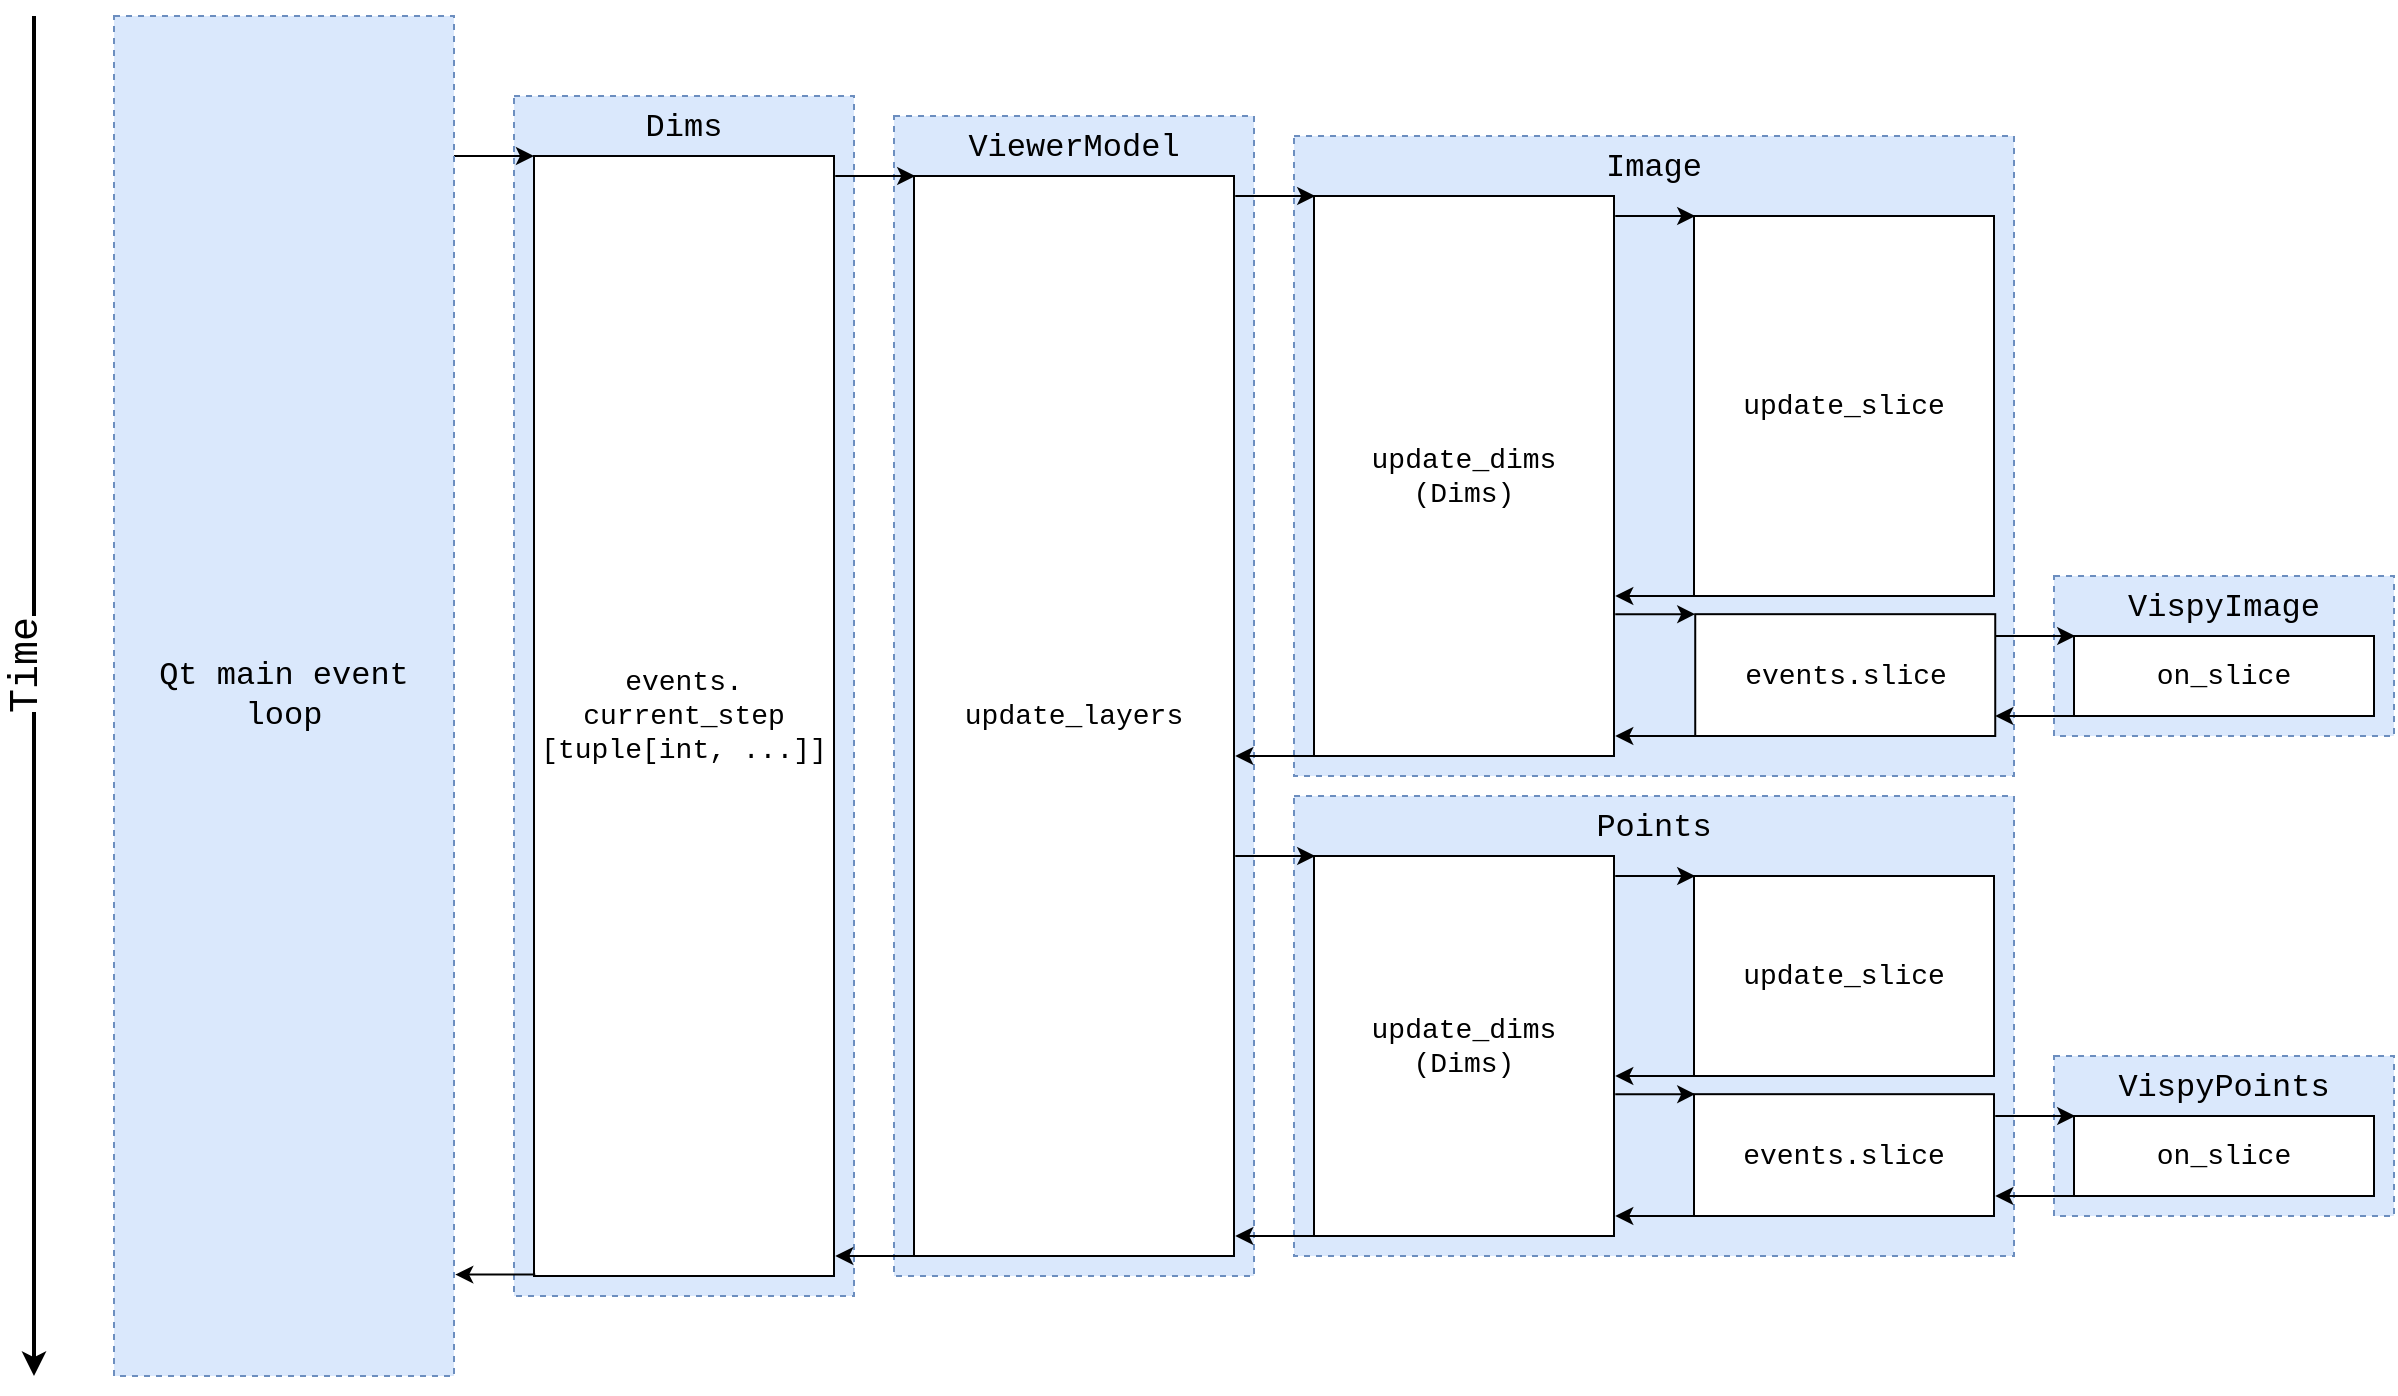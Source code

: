 <mxfile version="20.3.1" type="github"><diagram id="Yj_vzEqTpsTSU6RkFpzm" name="Page-1"><mxGraphModel dx="1426" dy="801" grid="1" gridSize="10" guides="1" tooltips="1" connect="1" arrows="1" fold="1" page="1" pageScale="1" pageWidth="850" pageHeight="1100" math="0" shadow="0"><root><mxCell id="0"/><mxCell id="1" parent="0"/><mxCell id="6yyRVk2ILkX0JGuf4gln-77" value="VispyPoints" style="rounded=0;whiteSpace=wrap;html=1;verticalAlign=top;align=center;spacingLeft=0;spacingTop=0;dashed=1;fillColor=#dae8fc;strokeColor=#6c8ebf;fontSize=16;fontFamily=Courier New;" parent="1" vertex="1"><mxGeometry x="1050" y="580" width="170" height="80" as="geometry"/></mxCell><mxCell id="6yyRVk2ILkX0JGuf4gln-20" value="VispyImage" style="rounded=0;whiteSpace=wrap;html=1;verticalAlign=top;align=center;spacingLeft=0;spacingTop=0;dashed=1;fillColor=#dae8fc;strokeColor=#6c8ebf;fontSize=16;fontFamily=Courier New;" parent="1" vertex="1"><mxGeometry x="1050" y="340" width="170" height="80" as="geometry"/></mxCell><mxCell id="6yyRVk2ILkX0JGuf4gln-4" value="ViewerModel" style="rounded=0;whiteSpace=wrap;html=1;verticalAlign=top;align=center;spacingLeft=0;spacingTop=0;dashed=1;fillColor=#dae8fc;strokeColor=#6c8ebf;fontSize=16;fontFamily=Courier New;" parent="1" vertex="1"><mxGeometry x="470" y="110" width="180" height="580" as="geometry"/></mxCell><mxCell id="6yyRVk2ILkX0JGuf4gln-6" value="update_layers" style="rounded=0;whiteSpace=wrap;html=1;fontSize=14;fontFamily=Courier New;" parent="1" vertex="1"><mxGeometry x="480" y="140" width="160" height="540" as="geometry"/></mxCell><mxCell id="6yyRVk2ILkX0JGuf4gln-2" value="Dims" style="rounded=0;whiteSpace=wrap;html=1;verticalAlign=top;align=center;spacingLeft=0;spacingTop=0;dashed=1;fillColor=#dae8fc;strokeColor=#6c8ebf;fontSize=16;fontFamily=Courier New;" parent="1" vertex="1"><mxGeometry x="280" y="100" width="170" height="600" as="geometry"/></mxCell><mxCell id="6yyRVk2ILkX0JGuf4gln-3" value="events.&lt;br style=&quot;font-size: 14px;&quot;&gt;current_step&lt;br style=&quot;font-size: 14px;&quot;&gt;[tuple[int, ...]]" style="rounded=0;whiteSpace=wrap;html=1;fontSize=14;fontFamily=Courier New;" parent="1" vertex="1"><mxGeometry x="290" y="130" width="150" height="560" as="geometry"/></mxCell><mxCell id="6yyRVk2ILkX0JGuf4gln-7" value="Image" style="rounded=0;whiteSpace=wrap;html=1;verticalAlign=top;align=center;spacingLeft=0;spacingTop=0;dashed=1;fillColor=#dae8fc;strokeColor=#6c8ebf;fontSize=16;fontFamily=Courier New;" parent="1" vertex="1"><mxGeometry x="670" y="120" width="360" height="320" as="geometry"/></mxCell><mxCell id="6yyRVk2ILkX0JGuf4gln-5" value="update_dims&lt;br style=&quot;font-size: 14px;&quot;&gt;(Dims)" style="rounded=0;whiteSpace=wrap;html=1;fontSize=14;fontFamily=Courier New;" parent="1" vertex="1"><mxGeometry x="680" y="150" width="150" height="280" as="geometry"/></mxCell><mxCell id="6yyRVk2ILkX0JGuf4gln-10" value="update_slice" style="rounded=0;whiteSpace=wrap;html=1;fontSize=14;fontFamily=Courier New;" parent="1" vertex="1"><mxGeometry x="870" y="160" width="150" height="190" as="geometry"/></mxCell><mxCell id="6yyRVk2ILkX0JGuf4gln-17" value="events.slice" style="rounded=0;whiteSpace=wrap;html=1;fontSize=14;fontFamily=Courier New;" parent="1" vertex="1"><mxGeometry x="870.62" y="359.09" width="150" height="60.91" as="geometry"/></mxCell><mxCell id="6yyRVk2ILkX0JGuf4gln-54" value="" style="endArrow=classic;html=1;rounded=0;fontFamily=Courier New;" parent="1" edge="1"><mxGeometry width="50" height="50" relative="1" as="geometry"><mxPoint x="250.0" y="130" as="sourcePoint"/><mxPoint x="290.0" y="130" as="targetPoint"/></mxGeometry></mxCell><mxCell id="6yyRVk2ILkX0JGuf4gln-55" value="" style="endArrow=classic;html=1;rounded=0;fontFamily=Courier New;" parent="1" edge="1"><mxGeometry width="50" height="50" relative="1" as="geometry"><mxPoint x="440.62" y="140" as="sourcePoint"/><mxPoint x="480.62" y="140" as="targetPoint"/></mxGeometry></mxCell><mxCell id="6yyRVk2ILkX0JGuf4gln-56" value="" style="endArrow=classic;html=1;rounded=0;fontFamily=Courier New;" parent="1" edge="1"><mxGeometry width="50" height="50" relative="1" as="geometry"><mxPoint x="640.62" y="150" as="sourcePoint"/><mxPoint x="680.62" y="150" as="targetPoint"/></mxGeometry></mxCell><mxCell id="6yyRVk2ILkX0JGuf4gln-59" value="" style="endArrow=classic;html=1;rounded=0;fontFamily=Courier New;" parent="1" edge="1"><mxGeometry width="50" height="50" relative="1" as="geometry"><mxPoint x="830.62" y="160.0" as="sourcePoint"/><mxPoint x="870.62" y="160.0" as="targetPoint"/></mxGeometry></mxCell><mxCell id="6yyRVk2ILkX0JGuf4gln-60" value="" style="endArrow=classic;html=1;rounded=0;fontFamily=Courier New;" parent="1" edge="1"><mxGeometry width="50" height="50" relative="1" as="geometry"><mxPoint x="1020.62" y="370.0" as="sourcePoint"/><mxPoint x="1060.62" y="370.0" as="targetPoint"/></mxGeometry></mxCell><mxCell id="6yyRVk2ILkX0JGuf4gln-61" value="" style="endArrow=classic;html=1;rounded=0;fontFamily=Courier New;" parent="1" edge="1"><mxGeometry width="50" height="50" relative="1" as="geometry"><mxPoint x="1060.62" y="410.0" as="sourcePoint"/><mxPoint x="1020.62" y="410" as="targetPoint"/></mxGeometry></mxCell><mxCell id="6yyRVk2ILkX0JGuf4gln-62" value="" style="endArrow=classic;html=1;rounded=0;fontFamily=Courier New;" parent="1" edge="1"><mxGeometry width="50" height="50" relative="1" as="geometry"><mxPoint x="870.62" y="420.0" as="sourcePoint"/><mxPoint x="830.62" y="420.0" as="targetPoint"/></mxGeometry></mxCell><mxCell id="6yyRVk2ILkX0JGuf4gln-65" value="" style="endArrow=classic;html=1;rounded=0;fontFamily=Courier New;" parent="1" edge="1"><mxGeometry width="50" height="50" relative="1" as="geometry"><mxPoint x="830.62" y="359.09" as="sourcePoint"/><mxPoint x="870.62" y="359.09" as="targetPoint"/></mxGeometry></mxCell><mxCell id="6yyRVk2ILkX0JGuf4gln-68" value="" style="endArrow=classic;html=1;rounded=0;fontFamily=Courier New;" parent="1" edge="1"><mxGeometry width="50" height="50" relative="1" as="geometry"><mxPoint x="680.62" y="430.0" as="sourcePoint"/><mxPoint x="640.62" y="430.0" as="targetPoint"/></mxGeometry></mxCell><mxCell id="6yyRVk2ILkX0JGuf4gln-69" value="" style="endArrow=classic;html=1;rounded=0;fontFamily=Courier New;" parent="1" edge="1"><mxGeometry width="50" height="50" relative="1" as="geometry"><mxPoint x="480.63" y="680.0" as="sourcePoint"/><mxPoint x="440.63" y="680.0" as="targetPoint"/></mxGeometry></mxCell><mxCell id="6yyRVk2ILkX0JGuf4gln-70" value="" style="endArrow=classic;html=1;rounded=0;fontFamily=Courier New;" parent="1" edge="1"><mxGeometry width="50" height="50" relative="1" as="geometry"><mxPoint x="290.63" y="689.31" as="sourcePoint"/><mxPoint x="250.63" y="689.31" as="targetPoint"/></mxGeometry></mxCell><mxCell id="6yyRVk2ILkX0JGuf4gln-75" value="" style="endArrow=classic;html=1;rounded=0;fontFamily=Courier New;" parent="1" edge="1"><mxGeometry width="50" height="50" relative="1" as="geometry"><mxPoint x="870.62" y="350" as="sourcePoint"/><mxPoint x="830.62" y="350" as="targetPoint"/></mxGeometry></mxCell><mxCell id="6yyRVk2ILkX0JGuf4gln-79" value="Points" style="rounded=0;whiteSpace=wrap;html=1;verticalAlign=top;align=center;spacingLeft=0;spacingTop=0;dashed=1;fillColor=#dae8fc;strokeColor=#6c8ebf;fontSize=16;fontFamily=Courier New;" parent="1" vertex="1"><mxGeometry x="670" y="450" width="360" height="230" as="geometry"/></mxCell><mxCell id="6yyRVk2ILkX0JGuf4gln-80" value="update_dims&lt;br&gt;(Dims)" style="rounded=0;whiteSpace=wrap;html=1;fontSize=14;fontFamily=Courier New;" parent="1" vertex="1"><mxGeometry x="680" y="480" width="150" height="190" as="geometry"/></mxCell><mxCell id="6yyRVk2ILkX0JGuf4gln-83" value="update_slice" style="rounded=0;whiteSpace=wrap;html=1;fontSize=14;fontFamily=Courier New;" parent="1" vertex="1"><mxGeometry x="870" y="490" width="150" height="100" as="geometry"/></mxCell><mxCell id="6yyRVk2ILkX0JGuf4gln-84" value="events.slice" style="rounded=0;whiteSpace=wrap;html=1;fontSize=14;fontFamily=Courier New;" parent="1" vertex="1"><mxGeometry x="870" y="599.09" width="150" height="60.91" as="geometry"/></mxCell><mxCell id="6yyRVk2ILkX0JGuf4gln-88" value="" style="endArrow=classic;html=1;rounded=0;fontFamily=Courier New;" parent="1" edge="1"><mxGeometry width="50" height="50" relative="1" as="geometry"><mxPoint x="830.62" y="490" as="sourcePoint"/><mxPoint x="870.62" y="490" as="targetPoint"/></mxGeometry></mxCell><mxCell id="6yyRVk2ILkX0JGuf4gln-89" value="" style="endArrow=classic;html=1;rounded=0;fontFamily=Courier New;" parent="1" edge="1"><mxGeometry width="50" height="50" relative="1" as="geometry"><mxPoint x="1020.62" y="610" as="sourcePoint"/><mxPoint x="1060.62" y="610" as="targetPoint"/></mxGeometry></mxCell><mxCell id="6yyRVk2ILkX0JGuf4gln-90" value="" style="endArrow=classic;html=1;rounded=0;fontFamily=Courier New;" parent="1" edge="1"><mxGeometry width="50" height="50" relative="1" as="geometry"><mxPoint x="1060.62" y="650" as="sourcePoint"/><mxPoint x="1020.62" y="650" as="targetPoint"/></mxGeometry></mxCell><mxCell id="6yyRVk2ILkX0JGuf4gln-91" value="" style="endArrow=classic;html=1;rounded=0;fontFamily=Courier New;" parent="1" edge="1"><mxGeometry width="50" height="50" relative="1" as="geometry"><mxPoint x="870.62" y="660" as="sourcePoint"/><mxPoint x="830.62" y="660" as="targetPoint"/></mxGeometry></mxCell><mxCell id="6yyRVk2ILkX0JGuf4gln-94" value="" style="endArrow=classic;html=1;rounded=0;fontFamily=Courier New;" parent="1" edge="1"><mxGeometry width="50" height="50" relative="1" as="geometry"><mxPoint x="830.62" y="599.09" as="sourcePoint"/><mxPoint x="870.62" y="599.09" as="targetPoint"/></mxGeometry></mxCell><mxCell id="6yyRVk2ILkX0JGuf4gln-99" value="" style="endArrow=classic;html=1;rounded=0;fontFamily=Courier New;" parent="1" edge="1"><mxGeometry width="50" height="50" relative="1" as="geometry"><mxPoint x="870.62" y="590" as="sourcePoint"/><mxPoint x="830.62" y="590" as="targetPoint"/></mxGeometry></mxCell><mxCell id="6yyRVk2ILkX0JGuf4gln-100" value="" style="endArrow=classic;html=1;rounded=0;fontFamily=Courier New;" parent="1" edge="1"><mxGeometry width="50" height="50" relative="1" as="geometry"><mxPoint x="680.62" y="670.0" as="sourcePoint"/><mxPoint x="640.62" y="670.0" as="targetPoint"/></mxGeometry></mxCell><mxCell id="6yyRVk2ILkX0JGuf4gln-101" value="" style="endArrow=classic;html=1;rounded=0;fontFamily=Courier New;" parent="1" edge="1"><mxGeometry width="50" height="50" relative="1" as="geometry"><mxPoint x="640.62" y="480" as="sourcePoint"/><mxPoint x="680.62" y="480" as="targetPoint"/></mxGeometry></mxCell><mxCell id="6yyRVk2ILkX0JGuf4gln-21" value="on_slice" style="rounded=0;whiteSpace=wrap;html=1;fontSize=14;fontFamily=Courier New;" parent="1" vertex="1"><mxGeometry x="1060" y="370" width="150" height="40" as="geometry"/></mxCell><mxCell id="6yyRVk2ILkX0JGuf4gln-78" value="on_slice" style="rounded=0;whiteSpace=wrap;html=1;fontSize=14;fontFamily=Courier New;" parent="1" vertex="1"><mxGeometry x="1060" y="610" width="150" height="40" as="geometry"/></mxCell><mxCell id="6yyRVk2ILkX0JGuf4gln-105" value="" style="endArrow=classic;html=1;rounded=0;fontSize=20;strokeWidth=2;fontFamily=Courier New;" parent="1" edge="1"><mxGeometry width="50" height="50" relative="1" as="geometry"><mxPoint x="40" y="60" as="sourcePoint"/><mxPoint x="40" y="740" as="targetPoint"/></mxGeometry></mxCell><mxCell id="6yyRVk2ILkX0JGuf4gln-106" value="Time" style="edgeLabel;html=1;align=center;verticalAlign=middle;resizable=0;points=[];fontSize=20;horizontal=0;fontFamily=Courier New;" parent="6yyRVk2ILkX0JGuf4gln-105" vertex="1" connectable="0"><mxGeometry x="-0.044" y="-5" relative="1" as="geometry"><mxPoint as="offset"/></mxGeometry></mxCell><mxCell id="6yyRVk2ILkX0JGuf4gln-107" value="Qt main event loop" style="rounded=0;whiteSpace=wrap;html=1;verticalAlign=middle;align=center;spacingLeft=0;spacingTop=0;dashed=1;fillColor=#dae8fc;strokeColor=#6c8ebf;fontSize=16;horizontal=1;fontFamily=Courier New;" parent="1" vertex="1"><mxGeometry x="80" y="60" width="170" height="680" as="geometry"/></mxCell></root></mxGraphModel></diagram></mxfile>
